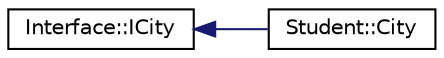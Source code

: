 digraph "Graphical Class Hierarchy"
{
 // LATEX_PDF_SIZE
  edge [fontname="Helvetica",fontsize="10",labelfontname="Helvetica",labelfontsize="10"];
  node [fontname="Helvetica",fontsize="10",shape=record];
  rankdir="LR";
  Node0 [label="Interface::ICity",height=0.2,width=0.4,color="black", fillcolor="white", style="filled",URL="$class_interface_1_1_i_city.html",tooltip="CityIF is an interface that every city in the game must fulfill. Kaupunki."];
  Node0 -> Node1 [dir="back",color="midnightblue",fontsize="10",style="solid",fontname="Helvetica"];
  Node1 [label="Student::City",height=0.2,width=0.4,color="black", fillcolor="white", style="filled",URL="$class_student_1_1_city.html",tooltip="The City class controls the actions of the actors and acts as a link between logic and mainwindow."];
}

